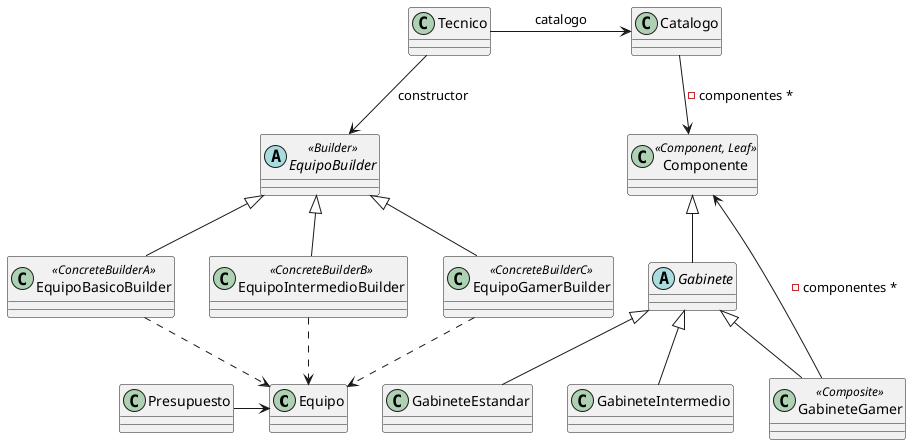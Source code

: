 @startuml

class Equipo {}

abstract class EquipoBuilder <<Builder>> {}
class EquipoBasicoBuilder <<ConcreteBuilderA>> extends EquipoBuilder {}
class EquipoIntermedioBuilder <<ConcreteBuilderB>> extends EquipoBuilder {}
class EquipoGamerBuilder <<ConcreteBuilderC>> extends EquipoBuilder {}

class Presupuesto {}

class Componente <<Component, Leaf>> {}
abstract class Gabinete extends Componente {}
class GabineteEstandar extends Gabinete {}
class GabineteIntermedio extends Gabinete {}
class GabineteGamer <<Composite>> extends Gabinete {}

class Catalogo {}

class Tecnico {}

GabineteGamer --> Componente: - componentes *

EquipoBasicoBuilder ..> Equipo
EquipoIntermedioBuilder ..> Equipo
EquipoGamerBuilder ..> Equipo

Catalogo --> Componente: - componentes *

Presupuesto -right-> Equipo

Tecnico --> EquipoBuilder: constructor
Tecnico -right-> Catalogo: catalogo

@enduml
